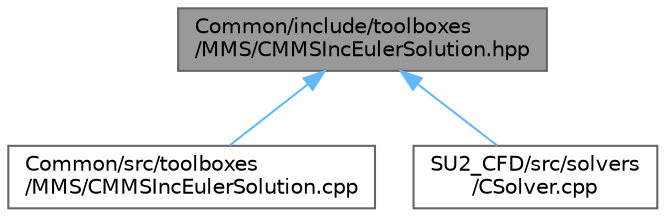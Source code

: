 digraph "Common/include/toolboxes/MMS/CMMSIncEulerSolution.hpp"
{
 // LATEX_PDF_SIZE
  bgcolor="transparent";
  edge [fontname=Helvetica,fontsize=10,labelfontname=Helvetica,labelfontsize=10];
  node [fontname=Helvetica,fontsize=10,shape=box,height=0.2,width=0.4];
  Node1 [id="Node000001",label="Common/include/toolboxes\l/MMS/CMMSIncEulerSolution.hpp",height=0.2,width=0.4,color="gray40", fillcolor="grey60", style="filled", fontcolor="black",tooltip="Header file for the class CMMSIncEulerSolution. The implementations are in the CMMSIncEulerSolution...."];
  Node1 -> Node2 [id="edge1_Node000001_Node000002",dir="back",color="steelblue1",style="solid",tooltip=" "];
  Node2 [id="Node000002",label="Common/src/toolboxes\l/MMS/CMMSIncEulerSolution.cpp",height=0.2,width=0.4,color="grey40", fillcolor="white", style="filled",URL="$CMMSIncEulerSolution_8cpp.html",tooltip="Implementations of the member functions of CMMSIncEulerSolution."];
  Node1 -> Node3 [id="edge2_Node000001_Node000003",dir="back",color="steelblue1",style="solid",tooltip=" "];
  Node3 [id="Node000003",label="SU2_CFD/src/solvers\l/CSolver.cpp",height=0.2,width=0.4,color="grey40", fillcolor="white", style="filled",URL="$CSolver_8cpp.html",tooltip="Main subroutines for CSolver class."];
}
